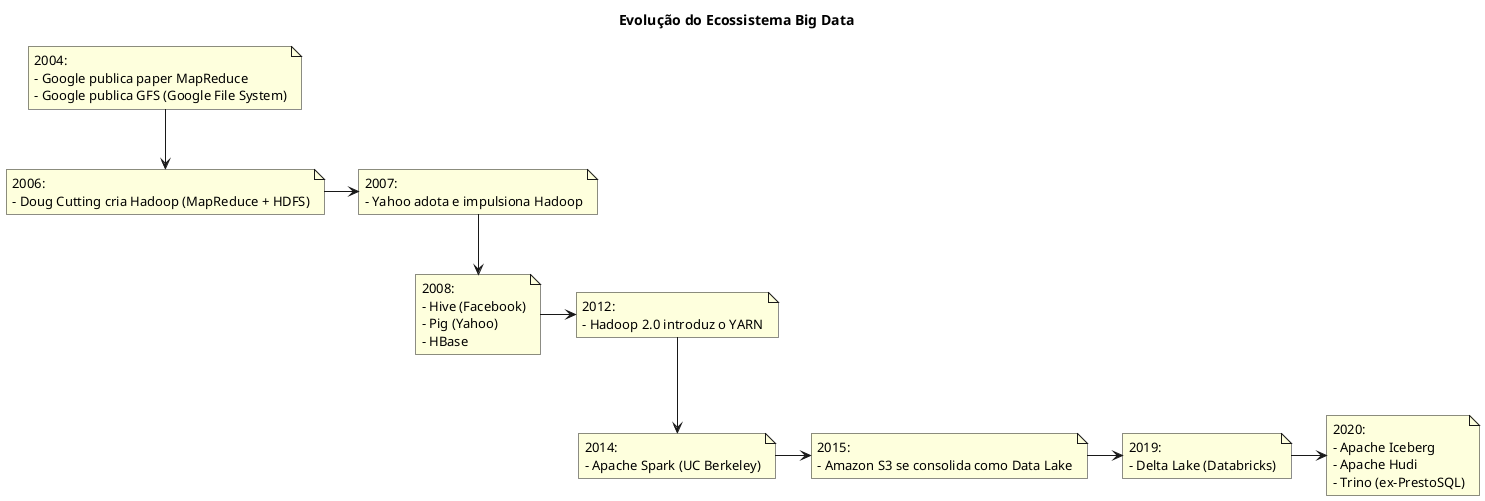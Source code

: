 @startuml
title Evolução do Ecossistema Big Data

note as N2004
2004:
- Google publica paper MapReduce
- Google publica GFS (Google File System)
end note

note as N2006
2006:
- Doug Cutting cria Hadoop (MapReduce + HDFS)
end note

note as N2007
2007:
- Yahoo adota e impulsiona Hadoop
end note

note as N2008
2008:
- Hive (Facebook)
- Pig (Yahoo)
- HBase
end note

note as N2012
2012:
- Hadoop 2.0 introduz o YARN
end note

note as N2014
2014:
- Apache Spark (UC Berkeley)
end note

note as N2015
2015:
- Amazon S3 se consolida como Data Lake
end note

note as N2019
2019:
- Delta Lake (Databricks)
end note

note as N2020
2020:
- Apache Iceberg
- Apache Hudi
- Trino (ex-PrestoSQL)
end note

N2004 --> N2006
N2006 -> N2007
N2007 --> N2008
N2008 -> N2012
N2012 --> N2014
N2014 -> N2015
N2015 -> N2019
N2019 -> N2020
@enduml
